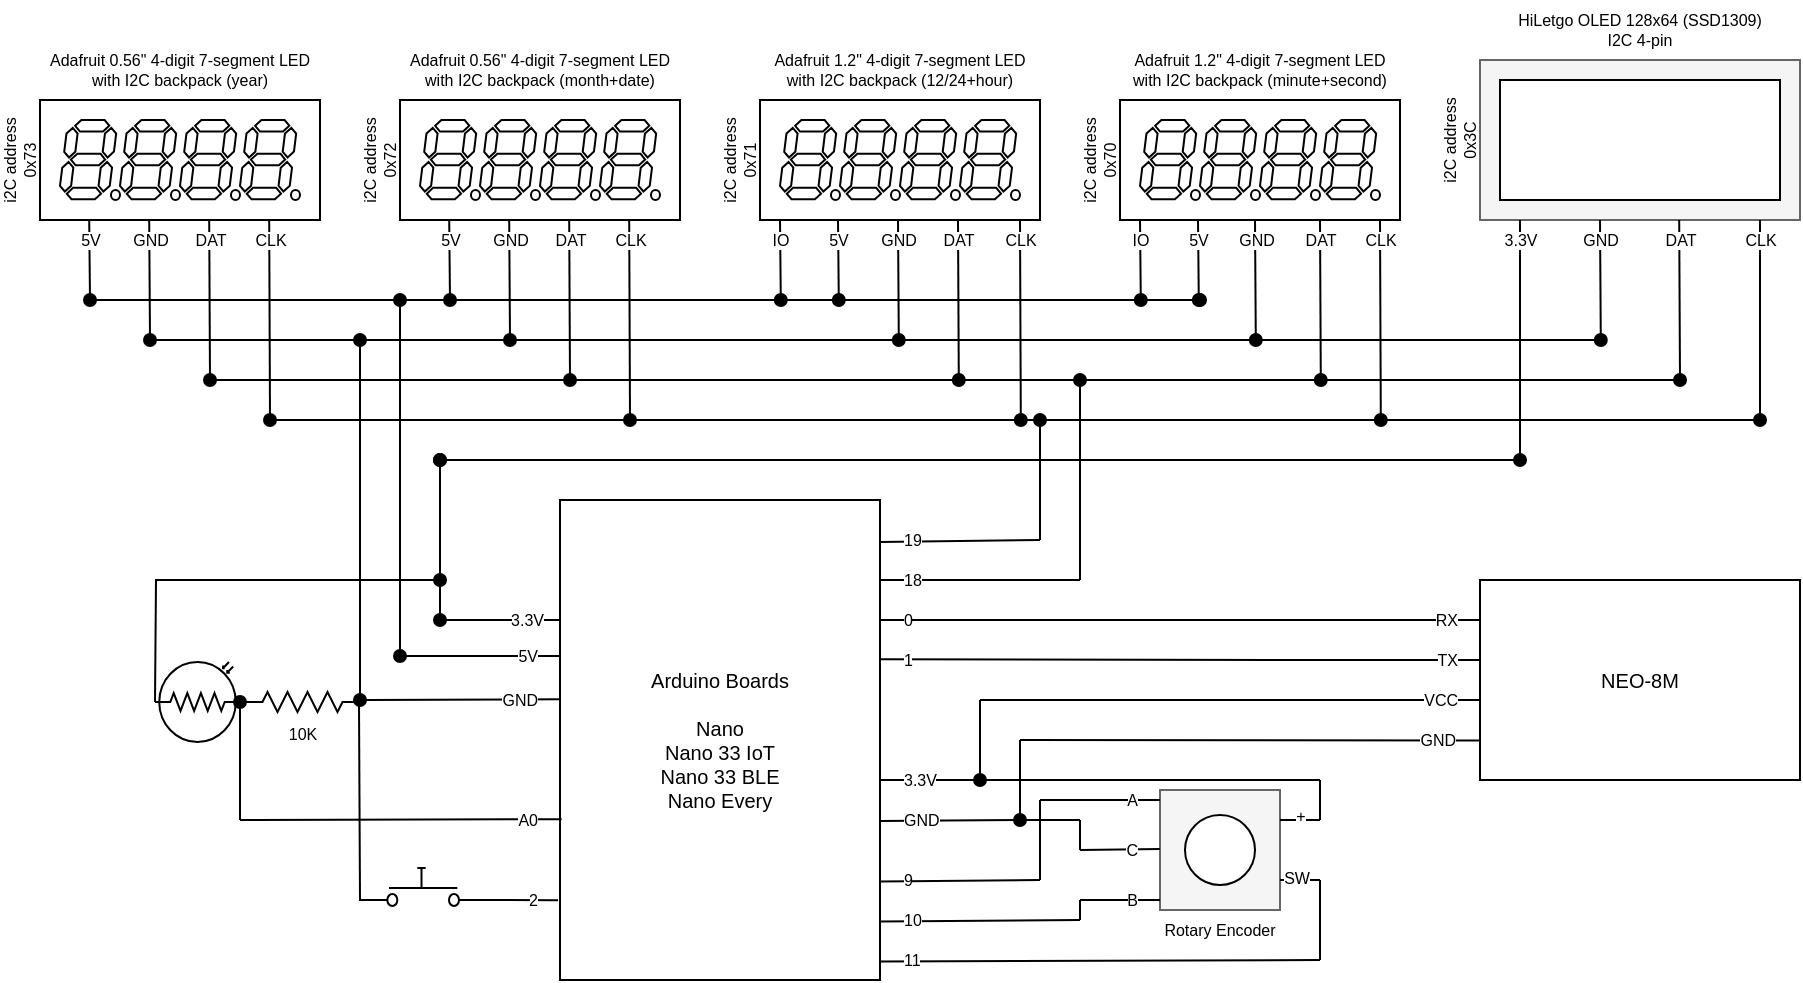 <mxfile version="24.7.8">
  <diagram name="Gen-5" id="-C8f6rBrQyTsazHk0k_m">
    <mxGraphModel dx="743" dy="629" grid="1" gridSize="10" guides="1" tooltips="1" connect="1" arrows="1" fold="1" page="1" pageScale="1" pageWidth="1100" pageHeight="850" math="0" shadow="0">
      <root>
        <mxCell id="bGhXCnM_g4i2KHsWf73a-0" />
        <mxCell id="bGhXCnM_g4i2KHsWf73a-1" parent="bGhXCnM_g4i2KHsWf73a-0" />
        <mxCell id="bGhXCnM_g4i2KHsWf73a-2" value="" style="verticalLabelPosition=bottom;shadow=0;dashed=0;align=center;html=1;verticalAlign=top;shape=mxgraph.electrical.opto_electronics.photo_resistor_3;" parent="bGhXCnM_g4i2KHsWf73a-1" vertex="1">
          <mxGeometry x="157.5" y="361" width="42.5" height="40" as="geometry" />
        </mxCell>
        <mxCell id="bGhXCnM_g4i2KHsWf73a-3" value="Arduino Boards&lt;div&gt;&lt;br&gt;&lt;/div&gt;&lt;div&gt;Nano&lt;br&gt;&lt;div&gt;Nano 33 IoT&lt;/div&gt;&lt;div&gt;Nano 33 BLE&lt;/div&gt;&lt;/div&gt;&lt;div&gt;Nano Every&lt;/div&gt;" style="rounded=0;whiteSpace=wrap;html=1;fontSize=10;" parent="bGhXCnM_g4i2KHsWf73a-1" vertex="1">
          <mxGeometry x="360" y="280" width="160" height="240" as="geometry" />
        </mxCell>
        <mxCell id="bGhXCnM_g4i2KHsWf73a-4" value="" style="rounded=0;whiteSpace=wrap;html=1;" parent="bGhXCnM_g4i2KHsWf73a-1" vertex="1">
          <mxGeometry x="100" y="80" width="140" height="60" as="geometry" />
        </mxCell>
        <mxCell id="bGhXCnM_g4i2KHsWf73a-5" value="" style="verticalLabelPosition=bottom;shadow=0;dashed=0;align=center;html=1;verticalAlign=top;shape=mxgraph.electrical.opto_electronics.7_segment_display_with_dp;pointerEvents=1;" parent="bGhXCnM_g4i2KHsWf73a-1" vertex="1">
          <mxGeometry x="110" y="90" width="30" height="40" as="geometry" />
        </mxCell>
        <mxCell id="bGhXCnM_g4i2KHsWf73a-6" value="" style="verticalLabelPosition=bottom;shadow=0;dashed=0;align=center;html=1;verticalAlign=top;shape=mxgraph.electrical.opto_electronics.7_segment_display_with_dp;pointerEvents=1;" parent="bGhXCnM_g4i2KHsWf73a-1" vertex="1">
          <mxGeometry x="140" y="90" width="30" height="40" as="geometry" />
        </mxCell>
        <mxCell id="bGhXCnM_g4i2KHsWf73a-7" value="" style="verticalLabelPosition=bottom;shadow=0;dashed=0;align=center;html=1;verticalAlign=top;shape=mxgraph.electrical.opto_electronics.7_segment_display_with_dp;pointerEvents=1;" parent="bGhXCnM_g4i2KHsWf73a-1" vertex="1">
          <mxGeometry x="170" y="90" width="30" height="40" as="geometry" />
        </mxCell>
        <mxCell id="bGhXCnM_g4i2KHsWf73a-8" value="" style="verticalLabelPosition=bottom;shadow=0;dashed=0;align=center;html=1;verticalAlign=top;shape=mxgraph.electrical.opto_electronics.7_segment_display_with_dp;pointerEvents=1;" parent="bGhXCnM_g4i2KHsWf73a-1" vertex="1">
          <mxGeometry x="200" y="90" width="30" height="40" as="geometry" />
        </mxCell>
        <mxCell id="bGhXCnM_g4i2KHsWf73a-9" value="GND" style="endArrow=none;html=1;entryX=0.25;entryY=1;entryDx=0;entryDy=0;fontSize=8;startArrow=oval;startFill=1;" parent="bGhXCnM_g4i2KHsWf73a-1" edge="1">
          <mxGeometry x="0.667" width="50" height="50" relative="1" as="geometry">
            <mxPoint x="155" y="200" as="sourcePoint" />
            <mxPoint x="154.6" y="140" as="targetPoint" />
            <mxPoint as="offset" />
          </mxGeometry>
        </mxCell>
        <mxCell id="bGhXCnM_g4i2KHsWf73a-10" value="DAT" style="endArrow=none;html=1;entryX=0.25;entryY=1;entryDx=0;entryDy=0;fontSize=8;startArrow=oval;startFill=1;" parent="bGhXCnM_g4i2KHsWf73a-1" edge="1">
          <mxGeometry x="0.75" width="50" height="50" relative="1" as="geometry">
            <mxPoint x="185" y="220" as="sourcePoint" />
            <mxPoint x="184.6" y="140" as="targetPoint" />
            <mxPoint as="offset" />
          </mxGeometry>
        </mxCell>
        <mxCell id="bGhXCnM_g4i2KHsWf73a-11" value="CLK" style="endArrow=none;html=1;entryX=0.25;entryY=1;entryDx=0;entryDy=0;fontSize=8;startArrow=oval;startFill=1;" parent="bGhXCnM_g4i2KHsWf73a-1" edge="1">
          <mxGeometry x="0.8" width="50" height="50" relative="1" as="geometry">
            <mxPoint x="215" y="240" as="sourcePoint" />
            <mxPoint x="214.6" y="140" as="targetPoint" />
            <mxPoint as="offset" />
          </mxGeometry>
        </mxCell>
        <mxCell id="bGhXCnM_g4i2KHsWf73a-12" value="5V" style="endArrow=none;html=1;entryX=0.25;entryY=1;entryDx=0;entryDy=0;fontSize=8;" parent="bGhXCnM_g4i2KHsWf73a-1" edge="1">
          <mxGeometry x="0.5" width="50" height="50" relative="1" as="geometry">
            <mxPoint x="125" y="180" as="sourcePoint" />
            <mxPoint x="124.6" y="140" as="targetPoint" />
            <mxPoint as="offset" />
          </mxGeometry>
        </mxCell>
        <mxCell id="bGhXCnM_g4i2KHsWf73a-13" value="Adafruit 0.56&quot; 4-digit 7-segment LED with I2C backpack (year)" style="text;html=1;strokeColor=none;fillColor=none;align=center;verticalAlign=middle;whiteSpace=wrap;rounded=0;fontSize=8;" parent="bGhXCnM_g4i2KHsWf73a-1" vertex="1">
          <mxGeometry x="100" y="50" width="140" height="30" as="geometry" />
        </mxCell>
        <mxCell id="bGhXCnM_g4i2KHsWf73a-14" value="i2C address&lt;br&gt;0x73" style="text;html=1;strokeColor=none;fillColor=none;align=center;verticalAlign=middle;whiteSpace=wrap;rounded=0;fontSize=8;rotation=-90;" parent="bGhXCnM_g4i2KHsWf73a-1" vertex="1">
          <mxGeometry x="60" y="100" width="60" height="20" as="geometry" />
        </mxCell>
        <mxCell id="bGhXCnM_g4i2KHsWf73a-15" value="" style="rounded=0;whiteSpace=wrap;html=1;fontSize=8;fillColor=#f5f5f5;strokeColor=#666666;fontColor=#333333;" parent="bGhXCnM_g4i2KHsWf73a-1" vertex="1">
          <mxGeometry x="820" y="60" width="160" height="80" as="geometry" />
        </mxCell>
        <mxCell id="bGhXCnM_g4i2KHsWf73a-16" value="" style="rounded=0;whiteSpace=wrap;html=1;fontSize=8;" parent="bGhXCnM_g4i2KHsWf73a-1" vertex="1">
          <mxGeometry x="830" y="70" width="140" height="60" as="geometry" />
        </mxCell>
        <mxCell id="bGhXCnM_g4i2KHsWf73a-17" value="3.3V" style="endArrow=none;html=1;entryX=0.25;entryY=1;entryDx=0;entryDy=0;fontSize=8;" parent="bGhXCnM_g4i2KHsWf73a-1" edge="1">
          <mxGeometry x="0.833" width="50" height="50" relative="1" as="geometry">
            <mxPoint x="840" y="260" as="sourcePoint" />
            <mxPoint x="840" y="140" as="targetPoint" />
            <mxPoint as="offset" />
          </mxGeometry>
        </mxCell>
        <mxCell id="bGhXCnM_g4i2KHsWf73a-18" value="GND" style="endArrow=none;html=1;entryX=0.25;entryY=1;entryDx=0;entryDy=0;fontSize=8;startArrow=oval;startFill=1;" parent="bGhXCnM_g4i2KHsWf73a-1" edge="1">
          <mxGeometry x="0.667" width="50" height="50" relative="1" as="geometry">
            <mxPoint x="880.4" y="200" as="sourcePoint" />
            <mxPoint x="880" y="140" as="targetPoint" />
            <mxPoint as="offset" />
          </mxGeometry>
        </mxCell>
        <mxCell id="bGhXCnM_g4i2KHsWf73a-19" value="DAT" style="endArrow=none;html=1;entryX=0.25;entryY=1;entryDx=0;entryDy=0;fontSize=8;startArrow=oval;startFill=1;" parent="bGhXCnM_g4i2KHsWf73a-1" edge="1">
          <mxGeometry x="0.75" width="50" height="50" relative="1" as="geometry">
            <mxPoint x="920" y="220" as="sourcePoint" />
            <mxPoint x="919.6" y="140" as="targetPoint" />
            <mxPoint as="offset" />
          </mxGeometry>
        </mxCell>
        <mxCell id="bGhXCnM_g4i2KHsWf73a-20" value="CLK" style="endArrow=none;html=1;entryX=0.25;entryY=1;entryDx=0;entryDy=0;fontSize=8;startArrow=oval;startFill=1;" parent="bGhXCnM_g4i2KHsWf73a-1" edge="1">
          <mxGeometry x="0.8" width="50" height="50" relative="1" as="geometry">
            <mxPoint x="960" y="240" as="sourcePoint" />
            <mxPoint x="960.0" y="140" as="targetPoint" />
            <mxPoint as="offset" />
          </mxGeometry>
        </mxCell>
        <mxCell id="bGhXCnM_g4i2KHsWf73a-21" value="HiLetgo OLED 128x64 (SSD1309)&lt;br&gt;I2C 4-pin" style="text;html=1;strokeColor=none;fillColor=none;align=center;verticalAlign=middle;whiteSpace=wrap;rounded=0;fontSize=8;" parent="bGhXCnM_g4i2KHsWf73a-1" vertex="1">
          <mxGeometry x="820" y="30" width="160" height="30" as="geometry" />
        </mxCell>
        <mxCell id="bGhXCnM_g4i2KHsWf73a-22" value="i2C address&lt;br&gt;0x3C" style="text;html=1;strokeColor=none;fillColor=none;align=center;verticalAlign=middle;whiteSpace=wrap;rounded=0;fontSize=8;rotation=-90;" parent="bGhXCnM_g4i2KHsWf73a-1" vertex="1">
          <mxGeometry x="770" y="90" width="80" height="20" as="geometry" />
        </mxCell>
        <mxCell id="bGhXCnM_g4i2KHsWf73a-23" value="" style="whiteSpace=wrap;html=1;aspect=fixed;fontSize=8;fillColor=#f5f5f5;strokeColor=#666666;fontColor=#333333;" parent="bGhXCnM_g4i2KHsWf73a-1" vertex="1">
          <mxGeometry x="660" y="425" width="60" height="60" as="geometry" />
        </mxCell>
        <mxCell id="bGhXCnM_g4i2KHsWf73a-24" value="" style="ellipse;whiteSpace=wrap;html=1;aspect=fixed;gradientColor=none;fontSize=8;" parent="bGhXCnM_g4i2KHsWf73a-1" vertex="1">
          <mxGeometry x="672.5" y="437.5" width="35" height="35" as="geometry" />
        </mxCell>
        <mxCell id="bGhXCnM_g4i2KHsWf73a-25" value="C" style="endArrow=none;html=1;fontSize=8;align=right;" parent="bGhXCnM_g4i2KHsWf73a-1" edge="1">
          <mxGeometry x="0.5" width="50" height="50" relative="1" as="geometry">
            <mxPoint x="620" y="455" as="sourcePoint" />
            <mxPoint x="660" y="454.5" as="targetPoint" />
            <mxPoint as="offset" />
          </mxGeometry>
        </mxCell>
        <mxCell id="bGhXCnM_g4i2KHsWf73a-26" value="" style="rounded=0;whiteSpace=wrap;html=1;" parent="bGhXCnM_g4i2KHsWf73a-1" vertex="1">
          <mxGeometry x="280" y="80" width="140" height="60" as="geometry" />
        </mxCell>
        <mxCell id="bGhXCnM_g4i2KHsWf73a-27" value="" style="verticalLabelPosition=bottom;shadow=0;dashed=0;align=center;html=1;verticalAlign=top;shape=mxgraph.electrical.opto_electronics.7_segment_display_with_dp;pointerEvents=1;" parent="bGhXCnM_g4i2KHsWf73a-1" vertex="1">
          <mxGeometry x="290" y="90" width="30" height="40" as="geometry" />
        </mxCell>
        <mxCell id="bGhXCnM_g4i2KHsWf73a-28" value="" style="verticalLabelPosition=bottom;shadow=0;dashed=0;align=center;html=1;verticalAlign=top;shape=mxgraph.electrical.opto_electronics.7_segment_display_with_dp;pointerEvents=1;" parent="bGhXCnM_g4i2KHsWf73a-1" vertex="1">
          <mxGeometry x="320" y="90" width="30" height="40" as="geometry" />
        </mxCell>
        <mxCell id="bGhXCnM_g4i2KHsWf73a-29" value="" style="verticalLabelPosition=bottom;shadow=0;dashed=0;align=center;html=1;verticalAlign=top;shape=mxgraph.electrical.opto_electronics.7_segment_display_with_dp;pointerEvents=1;" parent="bGhXCnM_g4i2KHsWf73a-1" vertex="1">
          <mxGeometry x="350" y="90" width="30" height="40" as="geometry" />
        </mxCell>
        <mxCell id="bGhXCnM_g4i2KHsWf73a-30" value="" style="verticalLabelPosition=bottom;shadow=0;dashed=0;align=center;html=1;verticalAlign=top;shape=mxgraph.electrical.opto_electronics.7_segment_display_with_dp;pointerEvents=1;" parent="bGhXCnM_g4i2KHsWf73a-1" vertex="1">
          <mxGeometry x="380" y="90" width="30" height="40" as="geometry" />
        </mxCell>
        <mxCell id="bGhXCnM_g4i2KHsWf73a-31" value="GND" style="endArrow=none;html=1;entryX=0.25;entryY=1;entryDx=0;entryDy=0;fontSize=8;startArrow=oval;startFill=1;" parent="bGhXCnM_g4i2KHsWf73a-1" edge="1">
          <mxGeometry x="0.667" width="50" height="50" relative="1" as="geometry">
            <mxPoint x="335" y="200" as="sourcePoint" />
            <mxPoint x="334.6" y="140" as="targetPoint" />
            <mxPoint as="offset" />
          </mxGeometry>
        </mxCell>
        <mxCell id="bGhXCnM_g4i2KHsWf73a-32" value="DAT" style="endArrow=none;html=1;entryX=0.25;entryY=1;entryDx=0;entryDy=0;fontSize=8;startArrow=oval;startFill=1;" parent="bGhXCnM_g4i2KHsWf73a-1" edge="1">
          <mxGeometry x="0.75" width="50" height="50" relative="1" as="geometry">
            <mxPoint x="365" y="220" as="sourcePoint" />
            <mxPoint x="364.6" y="140" as="targetPoint" />
            <mxPoint as="offset" />
          </mxGeometry>
        </mxCell>
        <mxCell id="bGhXCnM_g4i2KHsWf73a-33" value="CLK" style="endArrow=none;html=1;entryX=0.25;entryY=1;entryDx=0;entryDy=0;fontSize=8;startArrow=oval;startFill=1;" parent="bGhXCnM_g4i2KHsWf73a-1" edge="1">
          <mxGeometry x="0.8" width="50" height="50" relative="1" as="geometry">
            <mxPoint x="395" y="240" as="sourcePoint" />
            <mxPoint x="394.6" y="140" as="targetPoint" />
            <mxPoint as="offset" />
          </mxGeometry>
        </mxCell>
        <mxCell id="bGhXCnM_g4i2KHsWf73a-34" value="5V" style="endArrow=none;html=1;entryX=0.25;entryY=1;entryDx=0;entryDy=0;fontSize=8;startArrow=oval;startFill=1;" parent="bGhXCnM_g4i2KHsWf73a-1" edge="1">
          <mxGeometry x="0.5" width="50" height="50" relative="1" as="geometry">
            <mxPoint x="305" y="180" as="sourcePoint" />
            <mxPoint x="304.6" y="140" as="targetPoint" />
            <mxPoint as="offset" />
          </mxGeometry>
        </mxCell>
        <mxCell id="bGhXCnM_g4i2KHsWf73a-35" value="Adafruit 0.56&quot; 4-digit 7-segment LED with I2C backpack (month+date)" style="text;html=1;strokeColor=none;fillColor=none;align=center;verticalAlign=middle;whiteSpace=wrap;rounded=0;fontSize=8;" parent="bGhXCnM_g4i2KHsWf73a-1" vertex="1">
          <mxGeometry x="280" y="50" width="140" height="30" as="geometry" />
        </mxCell>
        <mxCell id="bGhXCnM_g4i2KHsWf73a-36" value="i2C address&lt;br&gt;0x72" style="text;html=1;strokeColor=none;fillColor=none;align=center;verticalAlign=middle;whiteSpace=wrap;rounded=0;fontSize=8;rotation=-90;" parent="bGhXCnM_g4i2KHsWf73a-1" vertex="1">
          <mxGeometry x="240" y="100" width="60" height="20" as="geometry" />
        </mxCell>
        <mxCell id="bGhXCnM_g4i2KHsWf73a-37" value="" style="rounded=0;whiteSpace=wrap;html=1;" parent="bGhXCnM_g4i2KHsWf73a-1" vertex="1">
          <mxGeometry x="460" y="80" width="140" height="60" as="geometry" />
        </mxCell>
        <mxCell id="bGhXCnM_g4i2KHsWf73a-38" value="" style="verticalLabelPosition=bottom;shadow=0;dashed=0;align=center;html=1;verticalAlign=top;shape=mxgraph.electrical.opto_electronics.7_segment_display_with_dp;pointerEvents=1;" parent="bGhXCnM_g4i2KHsWf73a-1" vertex="1">
          <mxGeometry x="470" y="90" width="30" height="40" as="geometry" />
        </mxCell>
        <mxCell id="bGhXCnM_g4i2KHsWf73a-39" value="" style="verticalLabelPosition=bottom;shadow=0;dashed=0;align=center;html=1;verticalAlign=top;shape=mxgraph.electrical.opto_electronics.7_segment_display_with_dp;pointerEvents=1;" parent="bGhXCnM_g4i2KHsWf73a-1" vertex="1">
          <mxGeometry x="500" y="90" width="30" height="40" as="geometry" />
        </mxCell>
        <mxCell id="bGhXCnM_g4i2KHsWf73a-40" value="" style="verticalLabelPosition=bottom;shadow=0;dashed=0;align=center;html=1;verticalAlign=top;shape=mxgraph.electrical.opto_electronics.7_segment_display_with_dp;pointerEvents=1;" parent="bGhXCnM_g4i2KHsWf73a-1" vertex="1">
          <mxGeometry x="530" y="90" width="30" height="40" as="geometry" />
        </mxCell>
        <mxCell id="bGhXCnM_g4i2KHsWf73a-41" value="" style="verticalLabelPosition=bottom;shadow=0;dashed=0;align=center;html=1;verticalAlign=top;shape=mxgraph.electrical.opto_electronics.7_segment_display_with_dp;pointerEvents=1;" parent="bGhXCnM_g4i2KHsWf73a-1" vertex="1">
          <mxGeometry x="560" y="90" width="30" height="40" as="geometry" />
        </mxCell>
        <mxCell id="bGhXCnM_g4i2KHsWf73a-42" value="GND" style="endArrow=none;html=1;entryX=0.25;entryY=1;entryDx=0;entryDy=0;fontSize=8;startArrow=oval;startFill=1;" parent="bGhXCnM_g4i2KHsWf73a-1" edge="1">
          <mxGeometry x="0.667" width="50" height="50" relative="1" as="geometry">
            <mxPoint x="529.4" y="200" as="sourcePoint" />
            <mxPoint x="529.0" y="140" as="targetPoint" />
            <mxPoint as="offset" />
          </mxGeometry>
        </mxCell>
        <mxCell id="bGhXCnM_g4i2KHsWf73a-43" value="DAT" style="endArrow=none;html=1;entryX=0.25;entryY=1;entryDx=0;entryDy=0;fontSize=8;startArrow=oval;startFill=1;" parent="bGhXCnM_g4i2KHsWf73a-1" edge="1">
          <mxGeometry x="0.75" width="50" height="50" relative="1" as="geometry">
            <mxPoint x="559.4" y="220" as="sourcePoint" />
            <mxPoint x="559.0" y="140" as="targetPoint" />
            <mxPoint as="offset" />
          </mxGeometry>
        </mxCell>
        <mxCell id="bGhXCnM_g4i2KHsWf73a-44" value="CLK" style="endArrow=none;html=1;entryX=0.25;entryY=1;entryDx=0;entryDy=0;fontSize=8;startArrow=oval;startFill=1;" parent="bGhXCnM_g4i2KHsWf73a-1" edge="1">
          <mxGeometry x="0.8" width="50" height="50" relative="1" as="geometry">
            <mxPoint x="590.4" y="240" as="sourcePoint" />
            <mxPoint x="590.0" y="140" as="targetPoint" />
            <mxPoint as="offset" />
          </mxGeometry>
        </mxCell>
        <mxCell id="bGhXCnM_g4i2KHsWf73a-45" value="5V" style="endArrow=none;html=1;entryX=0.25;entryY=1;entryDx=0;entryDy=0;fontSize=8;startArrow=oval;startFill=1;" parent="bGhXCnM_g4i2KHsWf73a-1" edge="1">
          <mxGeometry x="0.5" width="50" height="50" relative="1" as="geometry">
            <mxPoint x="499.4" y="180" as="sourcePoint" />
            <mxPoint x="499.0" y="140" as="targetPoint" />
            <mxPoint as="offset" />
          </mxGeometry>
        </mxCell>
        <mxCell id="bGhXCnM_g4i2KHsWf73a-46" value="Adafruit 1.2&quot; 4-digit 7-segment LED with I2C backpack (12/24+hour)" style="text;html=1;strokeColor=none;fillColor=none;align=center;verticalAlign=middle;whiteSpace=wrap;rounded=0;fontSize=8;" parent="bGhXCnM_g4i2KHsWf73a-1" vertex="1">
          <mxGeometry x="460" y="50" width="140" height="30" as="geometry" />
        </mxCell>
        <mxCell id="bGhXCnM_g4i2KHsWf73a-47" value="i2C address&lt;br&gt;0x71" style="text;html=1;strokeColor=none;fillColor=none;align=center;verticalAlign=middle;whiteSpace=wrap;rounded=0;fontSize=8;rotation=-90;" parent="bGhXCnM_g4i2KHsWf73a-1" vertex="1">
          <mxGeometry x="420" y="100" width="60" height="20" as="geometry" />
        </mxCell>
        <mxCell id="bGhXCnM_g4i2KHsWf73a-48" value="" style="endArrow=oval;html=1;startArrow=oval;startFill=1;endFill=1;" parent="bGhXCnM_g4i2KHsWf73a-1" edge="1">
          <mxGeometry width="50" height="50" relative="1" as="geometry">
            <mxPoint x="125" y="180" as="sourcePoint" />
            <mxPoint x="680" y="180" as="targetPoint" />
          </mxGeometry>
        </mxCell>
        <mxCell id="bGhXCnM_g4i2KHsWf73a-49" value="" style="endArrow=none;html=1;" parent="bGhXCnM_g4i2KHsWf73a-1" edge="1">
          <mxGeometry width="50" height="50" relative="1" as="geometry">
            <mxPoint x="155" y="200" as="sourcePoint" />
            <mxPoint x="880" y="200" as="targetPoint" />
          </mxGeometry>
        </mxCell>
        <mxCell id="bGhXCnM_g4i2KHsWf73a-50" value="" style="endArrow=none;html=1;" parent="bGhXCnM_g4i2KHsWf73a-1" edge="1">
          <mxGeometry width="50" height="50" relative="1" as="geometry">
            <mxPoint x="185" y="220" as="sourcePoint" />
            <mxPoint x="920" y="220" as="targetPoint" />
          </mxGeometry>
        </mxCell>
        <mxCell id="bGhXCnM_g4i2KHsWf73a-51" value="" style="endArrow=none;html=1;" parent="bGhXCnM_g4i2KHsWf73a-1" edge="1">
          <mxGeometry width="50" height="50" relative="1" as="geometry">
            <mxPoint x="215" y="240" as="sourcePoint" />
            <mxPoint x="960" y="240" as="targetPoint" />
          </mxGeometry>
        </mxCell>
        <mxCell id="bGhXCnM_g4i2KHsWf73a-52" value="" style="pointerEvents=1;verticalLabelPosition=bottom;shadow=0;dashed=0;align=center;html=1;verticalAlign=top;shape=mxgraph.electrical.electro-mechanical.push_switch_no;" parent="bGhXCnM_g4i2KHsWf73a-1" vertex="1">
          <mxGeometry x="259.5" y="464" width="62.5" height="19" as="geometry" />
        </mxCell>
        <mxCell id="bGhXCnM_g4i2KHsWf73a-53" value="5V" style="endArrow=none;html=1;entryX=0;entryY=0.325;entryDx=0;entryDy=0;entryPerimeter=0;fontSize=8;endFill=0;startArrow=oval;startFill=1;align=right;" parent="bGhXCnM_g4i2KHsWf73a-1" target="bGhXCnM_g4i2KHsWf73a-3" edge="1">
          <mxGeometry x="0.75" width="50" height="50" relative="1" as="geometry">
            <mxPoint x="280" y="358" as="sourcePoint" />
            <mxPoint x="210" y="290" as="targetPoint" />
            <mxPoint as="offset" />
          </mxGeometry>
        </mxCell>
        <mxCell id="bGhXCnM_g4i2KHsWf73a-54" value="GND" style="endArrow=none;html=1;entryX=0;entryY=0.415;entryDx=0;entryDy=0;fontSize=8;entryPerimeter=0;startArrow=oval;startFill=1;align=right;" parent="bGhXCnM_g4i2KHsWf73a-1" target="bGhXCnM_g4i2KHsWf73a-3" edge="1">
          <mxGeometry x="0.8" width="50" height="50" relative="1" as="geometry">
            <mxPoint x="260" y="380" as="sourcePoint" />
            <mxPoint x="230" y="220" as="targetPoint" />
            <mxPoint as="offset" />
          </mxGeometry>
        </mxCell>
        <mxCell id="bGhXCnM_g4i2KHsWf73a-55" value="" style="endArrow=oval;html=1;fontSize=8;startArrow=none;startFill=0;endFill=1;" parent="bGhXCnM_g4i2KHsWf73a-1" edge="1">
          <mxGeometry width="50" height="50" relative="1" as="geometry">
            <mxPoint x="280" y="360" as="sourcePoint" />
            <mxPoint x="280" y="180" as="targetPoint" />
          </mxGeometry>
        </mxCell>
        <mxCell id="bGhXCnM_g4i2KHsWf73a-56" value="" style="endArrow=oval;html=1;fontSize=8;startArrow=none;startFill=0;endFill=1;" parent="bGhXCnM_g4i2KHsWf73a-1" edge="1">
          <mxGeometry width="50" height="50" relative="1" as="geometry">
            <mxPoint x="260" y="380" as="sourcePoint" />
            <mxPoint x="260" y="200" as="targetPoint" />
          </mxGeometry>
        </mxCell>
        <mxCell id="bGhXCnM_g4i2KHsWf73a-57" value="10K" style="pointerEvents=1;verticalLabelPosition=bottom;shadow=0;dashed=0;align=center;html=1;verticalAlign=top;shape=mxgraph.electrical.resistors.resistor_2;fontSize=8;" parent="bGhXCnM_g4i2KHsWf73a-1" vertex="1">
          <mxGeometry x="200" y="376" width="62.5" height="10" as="geometry" />
        </mxCell>
        <mxCell id="bGhXCnM_g4i2KHsWf73a-58" value="" style="endArrow=none;html=1;fontSize=8;entryX=0;entryY=0.5;entryDx=0;entryDy=0;entryPerimeter=0;" parent="bGhXCnM_g4i2KHsWf73a-1" target="bGhXCnM_g4i2KHsWf73a-2" edge="1">
          <mxGeometry width="50" height="50" relative="1" as="geometry">
            <mxPoint x="158" y="320" as="sourcePoint" />
            <mxPoint x="130" y="420" as="targetPoint" />
          </mxGeometry>
        </mxCell>
        <mxCell id="bGhXCnM_g4i2KHsWf73a-59" value="" style="endArrow=oval;html=1;fontSize=8;endFill=1;" parent="bGhXCnM_g4i2KHsWf73a-1" edge="1">
          <mxGeometry width="50" height="50" relative="1" as="geometry">
            <mxPoint x="157.5" y="320" as="sourcePoint" />
            <mxPoint x="300" y="320" as="targetPoint" />
          </mxGeometry>
        </mxCell>
        <mxCell id="bGhXCnM_g4i2KHsWf73a-60" value="" style="endArrow=none;html=1;fontSize=8;exitX=0;exitY=0.5;exitDx=0;exitDy=0;exitPerimeter=0;startArrow=oval;startFill=1;" parent="bGhXCnM_g4i2KHsWf73a-1" source="bGhXCnM_g4i2KHsWf73a-57" edge="1">
          <mxGeometry width="50" height="50" relative="1" as="geometry">
            <mxPoint x="420" y="450" as="sourcePoint" />
            <mxPoint x="200" y="440" as="targetPoint" />
          </mxGeometry>
        </mxCell>
        <mxCell id="bGhXCnM_g4i2KHsWf73a-61" value="Rotary Encoder" style="text;html=1;strokeColor=none;fillColor=none;align=center;verticalAlign=middle;whiteSpace=wrap;rounded=0;fontSize=8;" parent="bGhXCnM_g4i2KHsWf73a-1" vertex="1">
          <mxGeometry x="660" y="485" width="60" height="20" as="geometry" />
        </mxCell>
        <mxCell id="bGhXCnM_g4i2KHsWf73a-62" value="GND" style="endArrow=none;html=1;fontSize=8;exitX=1;exitY=0.419;exitDx=0;exitDy=0;exitPerimeter=0;align=left;" parent="bGhXCnM_g4i2KHsWf73a-1" edge="1">
          <mxGeometry x="-0.8" width="50" height="50" relative="1" as="geometry">
            <mxPoint x="520" y="440.56" as="sourcePoint" />
            <mxPoint x="620" y="440" as="targetPoint" />
            <Array as="points">
              <mxPoint x="580" y="440" />
            </Array>
            <mxPoint as="offset" />
          </mxGeometry>
        </mxCell>
        <mxCell id="bGhXCnM_g4i2KHsWf73a-63" value="" style="endArrow=none;html=1;fontSize=8;" parent="bGhXCnM_g4i2KHsWf73a-1" edge="1">
          <mxGeometry width="50" height="50" relative="1" as="geometry">
            <mxPoint x="720" y="440" as="sourcePoint" />
            <mxPoint x="740" y="440" as="targetPoint" />
          </mxGeometry>
        </mxCell>
        <mxCell id="bGhXCnM_g4i2KHsWf73a-64" value="+" style="edgeLabel;html=1;align=center;verticalAlign=middle;resizable=0;points=[];fontSize=8;" parent="bGhXCnM_g4i2KHsWf73a-63" vertex="1" connectable="0">
          <mxGeometry relative="1" as="geometry">
            <mxPoint y="-2" as="offset" />
          </mxGeometry>
        </mxCell>
        <mxCell id="bGhXCnM_g4i2KHsWf73a-65" value="" style="endArrow=none;html=1;fontSize=8;" parent="bGhXCnM_g4i2KHsWf73a-1" edge="1">
          <mxGeometry width="50" height="50" relative="1" as="geometry">
            <mxPoint x="740" y="440" as="sourcePoint" />
            <mxPoint x="740" y="420" as="targetPoint" />
          </mxGeometry>
        </mxCell>
        <mxCell id="bGhXCnM_g4i2KHsWf73a-66" value="3.3V" style="endArrow=none;html=1;fontSize=8;align=left;" parent="bGhXCnM_g4i2KHsWf73a-1" edge="1">
          <mxGeometry x="-0.909" width="50" height="50" relative="1" as="geometry">
            <mxPoint x="520" y="420" as="sourcePoint" />
            <mxPoint x="740" y="420" as="targetPoint" />
            <mxPoint as="offset" />
          </mxGeometry>
        </mxCell>
        <mxCell id="bGhXCnM_g4i2KHsWf73a-67" value="" style="endArrow=none;html=1;fontSize=8;" parent="bGhXCnM_g4i2KHsWf73a-1" edge="1">
          <mxGeometry width="50" height="50" relative="1" as="geometry">
            <mxPoint x="720" y="470.0" as="sourcePoint" />
            <mxPoint x="740" y="470.0" as="targetPoint" />
          </mxGeometry>
        </mxCell>
        <mxCell id="bGhXCnM_g4i2KHsWf73a-68" value="SW" style="edgeLabel;html=1;align=center;verticalAlign=middle;resizable=0;points=[];fontSize=8;" parent="bGhXCnM_g4i2KHsWf73a-67" vertex="1" connectable="0">
          <mxGeometry x="-0.2" y="1" relative="1" as="geometry">
            <mxPoint as="offset" />
          </mxGeometry>
        </mxCell>
        <mxCell id="bGhXCnM_g4i2KHsWf73a-69" value="9" style="endArrow=none;html=1;fontSize=8;exitX=1.001;exitY=0.67;exitDx=0;exitDy=0;exitPerimeter=0;align=left;" parent="bGhXCnM_g4i2KHsWf73a-1" edge="1">
          <mxGeometry x="-0.753" y="1" width="50" height="50" relative="1" as="geometry">
            <mxPoint x="520.16" y="470.8" as="sourcePoint" />
            <mxPoint x="600" y="470" as="targetPoint" />
            <mxPoint as="offset" />
          </mxGeometry>
        </mxCell>
        <mxCell id="bGhXCnM_g4i2KHsWf73a-70" value="10" style="endArrow=none;html=1;fontSize=8;exitX=1.001;exitY=0.67;exitDx=0;exitDy=0;exitPerimeter=0;align=left;" parent="bGhXCnM_g4i2KHsWf73a-1" edge="1">
          <mxGeometry x="-0.8" y="1" width="50" height="50" relative="1" as="geometry">
            <mxPoint x="520.0" y="490.8" as="sourcePoint" />
            <mxPoint x="620" y="490" as="targetPoint" />
            <mxPoint as="offset" />
          </mxGeometry>
        </mxCell>
        <mxCell id="bGhXCnM_g4i2KHsWf73a-71" value="11" style="endArrow=none;html=1;fontSize=8;exitX=1.001;exitY=0.67;exitDx=0;exitDy=0;exitPerimeter=0;align=left;" parent="bGhXCnM_g4i2KHsWf73a-1" edge="1">
          <mxGeometry x="-0.909" y="1" width="50" height="50" relative="1" as="geometry">
            <mxPoint x="520.0" y="510.8" as="sourcePoint" />
            <mxPoint x="740" y="510" as="targetPoint" />
            <mxPoint as="offset" />
          </mxGeometry>
        </mxCell>
        <mxCell id="bGhXCnM_g4i2KHsWf73a-72" value="" style="endArrow=none;html=1;fontSize=8;" parent="bGhXCnM_g4i2KHsWf73a-1" edge="1">
          <mxGeometry width="50" height="50" relative="1" as="geometry">
            <mxPoint x="740" y="510" as="sourcePoint" />
            <mxPoint x="740" y="470" as="targetPoint" />
          </mxGeometry>
        </mxCell>
        <mxCell id="bGhXCnM_g4i2KHsWf73a-73" value="" style="endArrow=none;html=1;fontSize=8;" parent="bGhXCnM_g4i2KHsWf73a-1" edge="1">
          <mxGeometry width="50" height="50" relative="1" as="geometry">
            <mxPoint x="600" y="470" as="sourcePoint" />
            <mxPoint x="600" y="430" as="targetPoint" />
          </mxGeometry>
        </mxCell>
        <mxCell id="bGhXCnM_g4i2KHsWf73a-74" value="B" style="endArrow=none;html=1;fontSize=8;align=right;" parent="bGhXCnM_g4i2KHsWf73a-1" edge="1">
          <mxGeometry x="0.5" width="50" height="50" relative="1" as="geometry">
            <mxPoint x="620" y="480" as="sourcePoint" />
            <mxPoint x="660" y="480" as="targetPoint" />
            <mxPoint as="offset" />
          </mxGeometry>
        </mxCell>
        <mxCell id="bGhXCnM_g4i2KHsWf73a-75" value="" style="endArrow=none;html=1;fontSize=8;" parent="bGhXCnM_g4i2KHsWf73a-1" edge="1">
          <mxGeometry width="50" height="50" relative="1" as="geometry">
            <mxPoint x="620" y="490" as="sourcePoint" />
            <mxPoint x="620" y="480" as="targetPoint" />
          </mxGeometry>
        </mxCell>
        <mxCell id="bGhXCnM_g4i2KHsWf73a-76" value="A0" style="endArrow=none;html=1;fontSize=8;entryX=0.005;entryY=0.665;entryDx=0;entryDy=0;entryPerimeter=0;align=right;" parent="bGhXCnM_g4i2KHsWf73a-1" target="bGhXCnM_g4i2KHsWf73a-3" edge="1">
          <mxGeometry x="0.866" width="50" height="50" relative="1" as="geometry">
            <mxPoint x="200" y="440" as="sourcePoint" />
            <mxPoint x="460" y="360" as="targetPoint" />
            <mxPoint as="offset" />
          </mxGeometry>
        </mxCell>
        <mxCell id="bGhXCnM_g4i2KHsWf73a-77" value="2" style="endArrow=none;html=1;fontSize=8;entryX=-0.006;entryY=0.834;entryDx=0;entryDy=0;entryPerimeter=0;exitX=1;exitY=0.84;exitDx=0;exitDy=0;exitPerimeter=0;align=right;" parent="bGhXCnM_g4i2KHsWf73a-1" source="bGhXCnM_g4i2KHsWf73a-52" target="bGhXCnM_g4i2KHsWf73a-3" edge="1">
          <mxGeometry x="0.512" width="50" height="50" relative="1" as="geometry">
            <mxPoint x="340" y="480" as="sourcePoint" />
            <mxPoint x="357" y="480" as="targetPoint" />
            <mxPoint as="offset" />
          </mxGeometry>
        </mxCell>
        <mxCell id="bGhXCnM_g4i2KHsWf73a-78" value="" style="endArrow=none;html=1;fontSize=8;entryX=0.952;entryY=0.605;entryDx=0;entryDy=0;entryPerimeter=0;" parent="bGhXCnM_g4i2KHsWf73a-1" target="bGhXCnM_g4i2KHsWf73a-57" edge="1">
          <mxGeometry width="50" height="50" relative="1" as="geometry">
            <mxPoint x="260" y="480" as="sourcePoint" />
            <mxPoint x="410" y="410" as="targetPoint" />
          </mxGeometry>
        </mxCell>
        <mxCell id="bGhXCnM_g4i2KHsWf73a-79" value="18" style="endArrow=none;html=1;fontSize=8;align=left;" parent="bGhXCnM_g4i2KHsWf73a-1" edge="1">
          <mxGeometry x="-0.8" width="50" height="50" relative="1" as="geometry">
            <mxPoint x="520" y="320" as="sourcePoint" />
            <mxPoint x="620" y="320" as="targetPoint" />
            <mxPoint as="offset" />
          </mxGeometry>
        </mxCell>
        <mxCell id="bGhXCnM_g4i2KHsWf73a-80" value="19" style="endArrow=none;html=1;fontSize=8;align=left;" parent="bGhXCnM_g4i2KHsWf73a-1" edge="1">
          <mxGeometry x="-0.75" y="1" width="50" height="50" relative="1" as="geometry">
            <mxPoint x="520" y="301" as="sourcePoint" />
            <mxPoint x="600" y="300" as="targetPoint" />
            <mxPoint as="offset" />
          </mxGeometry>
        </mxCell>
        <mxCell id="bGhXCnM_g4i2KHsWf73a-81" value="" style="endArrow=oval;html=1;fontSize=8;endFill=1;" parent="bGhXCnM_g4i2KHsWf73a-1" edge="1">
          <mxGeometry width="50" height="50" relative="1" as="geometry">
            <mxPoint x="600" y="300" as="sourcePoint" />
            <mxPoint x="600" y="240" as="targetPoint" />
          </mxGeometry>
        </mxCell>
        <mxCell id="bGhXCnM_g4i2KHsWf73a-82" value="" style="endArrow=oval;html=1;fontSize=8;startArrow=none;startFill=0;endFill=1;" parent="bGhXCnM_g4i2KHsWf73a-1" edge="1">
          <mxGeometry width="50" height="50" relative="1" as="geometry">
            <mxPoint x="620" y="320" as="sourcePoint" />
            <mxPoint x="620" y="220.0" as="targetPoint" />
          </mxGeometry>
        </mxCell>
        <mxCell id="bGhXCnM_g4i2KHsWf73a-83" value="" style="rounded=0;whiteSpace=wrap;html=1;" parent="bGhXCnM_g4i2KHsWf73a-1" vertex="1">
          <mxGeometry x="640" y="80" width="140" height="60" as="geometry" />
        </mxCell>
        <mxCell id="bGhXCnM_g4i2KHsWf73a-84" value="" style="verticalLabelPosition=bottom;shadow=0;dashed=0;align=center;html=1;verticalAlign=top;shape=mxgraph.electrical.opto_electronics.7_segment_display_with_dp;pointerEvents=1;" parent="bGhXCnM_g4i2KHsWf73a-1" vertex="1">
          <mxGeometry x="650" y="90" width="30" height="40" as="geometry" />
        </mxCell>
        <mxCell id="bGhXCnM_g4i2KHsWf73a-85" value="" style="verticalLabelPosition=bottom;shadow=0;dashed=0;align=center;html=1;verticalAlign=top;shape=mxgraph.electrical.opto_electronics.7_segment_display_with_dp;pointerEvents=1;" parent="bGhXCnM_g4i2KHsWf73a-1" vertex="1">
          <mxGeometry x="680" y="90" width="30" height="40" as="geometry" />
        </mxCell>
        <mxCell id="bGhXCnM_g4i2KHsWf73a-86" value="" style="verticalLabelPosition=bottom;shadow=0;dashed=0;align=center;html=1;verticalAlign=top;shape=mxgraph.electrical.opto_electronics.7_segment_display_with_dp;pointerEvents=1;" parent="bGhXCnM_g4i2KHsWf73a-1" vertex="1">
          <mxGeometry x="710" y="90" width="30" height="40" as="geometry" />
        </mxCell>
        <mxCell id="bGhXCnM_g4i2KHsWf73a-87" value="" style="verticalLabelPosition=bottom;shadow=0;dashed=0;align=center;html=1;verticalAlign=top;shape=mxgraph.electrical.opto_electronics.7_segment_display_with_dp;pointerEvents=1;" parent="bGhXCnM_g4i2KHsWf73a-1" vertex="1">
          <mxGeometry x="740" y="90" width="30" height="40" as="geometry" />
        </mxCell>
        <mxCell id="bGhXCnM_g4i2KHsWf73a-88" value="GND" style="endArrow=none;html=1;entryX=0.25;entryY=1;entryDx=0;entryDy=0;fontSize=8;startArrow=oval;startFill=1;" parent="bGhXCnM_g4i2KHsWf73a-1" edge="1">
          <mxGeometry x="0.667" width="50" height="50" relative="1" as="geometry">
            <mxPoint x="707.9" y="200" as="sourcePoint" />
            <mxPoint x="707.5" y="140" as="targetPoint" />
            <mxPoint as="offset" />
          </mxGeometry>
        </mxCell>
        <mxCell id="bGhXCnM_g4i2KHsWf73a-89" value="DAT" style="endArrow=none;html=1;entryX=0.25;entryY=1;entryDx=0;entryDy=0;fontSize=8;startArrow=oval;startFill=1;" parent="bGhXCnM_g4i2KHsWf73a-1" edge="1">
          <mxGeometry x="0.75" width="50" height="50" relative="1" as="geometry">
            <mxPoint x="740.4" y="220" as="sourcePoint" />
            <mxPoint x="740.0" y="140" as="targetPoint" />
            <mxPoint as="offset" />
          </mxGeometry>
        </mxCell>
        <mxCell id="bGhXCnM_g4i2KHsWf73a-90" value="CLK" style="endArrow=none;html=1;entryX=0.25;entryY=1;entryDx=0;entryDy=0;fontSize=8;startArrow=oval;startFill=1;" parent="bGhXCnM_g4i2KHsWf73a-1" edge="1">
          <mxGeometry x="0.8" width="50" height="50" relative="1" as="geometry">
            <mxPoint x="770.4" y="240" as="sourcePoint" />
            <mxPoint x="770.0" y="140" as="targetPoint" />
            <mxPoint as="offset" />
          </mxGeometry>
        </mxCell>
        <mxCell id="bGhXCnM_g4i2KHsWf73a-91" value="5V" style="endArrow=none;html=1;entryX=0.25;entryY=1;entryDx=0;entryDy=0;fontSize=8;startArrow=oval;startFill=1;" parent="bGhXCnM_g4i2KHsWf73a-1" edge="1">
          <mxGeometry x="0.5" width="50" height="50" relative="1" as="geometry">
            <mxPoint x="679.4" y="180" as="sourcePoint" />
            <mxPoint x="679.0" y="140" as="targetPoint" />
            <mxPoint as="offset" />
          </mxGeometry>
        </mxCell>
        <mxCell id="bGhXCnM_g4i2KHsWf73a-92" value="Adafruit 1.2&quot; 4-digit 7-segment LED with I2C backpack (minute+second)" style="text;html=1;strokeColor=none;fillColor=none;align=center;verticalAlign=middle;whiteSpace=wrap;rounded=0;fontSize=8;" parent="bGhXCnM_g4i2KHsWf73a-1" vertex="1">
          <mxGeometry x="640" y="50" width="140" height="30" as="geometry" />
        </mxCell>
        <mxCell id="bGhXCnM_g4i2KHsWf73a-93" value="i2C address&lt;br&gt;0x70" style="text;html=1;strokeColor=none;fillColor=none;align=center;verticalAlign=middle;whiteSpace=wrap;rounded=0;fontSize=8;rotation=-90;" parent="bGhXCnM_g4i2KHsWf73a-1" vertex="1">
          <mxGeometry x="600" y="100" width="60" height="20" as="geometry" />
        </mxCell>
        <mxCell id="bGhXCnM_g4i2KHsWf73a-94" value="IO" style="endArrow=none;html=1;entryX=0.25;entryY=1;entryDx=0;entryDy=0;fontSize=8;startArrow=oval;startFill=1;" parent="bGhXCnM_g4i2KHsWf73a-1" edge="1">
          <mxGeometry x="0.5" width="50" height="50" relative="1" as="geometry">
            <mxPoint x="650.4" y="180" as="sourcePoint" />
            <mxPoint x="650" y="140" as="targetPoint" />
            <mxPoint as="offset" />
          </mxGeometry>
        </mxCell>
        <mxCell id="bGhXCnM_g4i2KHsWf73a-95" value="IO" style="endArrow=none;html=1;entryX=0.25;entryY=1;entryDx=0;entryDy=0;fontSize=8;startArrow=oval;startFill=1;" parent="bGhXCnM_g4i2KHsWf73a-1" edge="1">
          <mxGeometry x="0.5" width="50" height="50" relative="1" as="geometry">
            <mxPoint x="470.4" y="180" as="sourcePoint" />
            <mxPoint x="470" y="140" as="targetPoint" />
            <mxPoint as="offset" />
          </mxGeometry>
        </mxCell>
        <mxCell id="bGhXCnM_g4i2KHsWf73a-96" value="A" style="endArrow=none;html=1;fontSize=8;align=right;" parent="bGhXCnM_g4i2KHsWf73a-1" edge="1">
          <mxGeometry x="0.667" width="50" height="50" relative="1" as="geometry">
            <mxPoint x="600" y="430" as="sourcePoint" />
            <mxPoint x="660" y="430" as="targetPoint" />
            <mxPoint as="offset" />
          </mxGeometry>
        </mxCell>
        <mxCell id="bGhXCnM_g4i2KHsWf73a-97" value="" style="endArrow=none;html=1;fontSize=8;" parent="bGhXCnM_g4i2KHsWf73a-1" edge="1">
          <mxGeometry width="50" height="50" relative="1" as="geometry">
            <mxPoint x="620" y="455" as="sourcePoint" />
            <mxPoint x="620" y="440" as="targetPoint" />
          </mxGeometry>
        </mxCell>
        <mxCell id="bGhXCnM_g4i2KHsWf73a-98" value="NEO-8M" style="rounded=0;whiteSpace=wrap;html=1;fontSize=10;" parent="bGhXCnM_g4i2KHsWf73a-1" vertex="1">
          <mxGeometry x="820" y="320" width="160" height="100" as="geometry" />
        </mxCell>
        <mxCell id="bGhXCnM_g4i2KHsWf73a-99" value="GND" style="endArrow=none;html=1;fontSize=8;align=right;" parent="bGhXCnM_g4i2KHsWf73a-1" edge="1">
          <mxGeometry x="0.909" width="50" height="50" relative="1" as="geometry">
            <mxPoint x="590" y="400" as="sourcePoint" />
            <mxPoint x="820" y="400.2" as="targetPoint" />
            <mxPoint as="offset" />
          </mxGeometry>
        </mxCell>
        <mxCell id="bGhXCnM_g4i2KHsWf73a-100" value="TX" style="endArrow=none;html=1;fontSize=8;align=right;" parent="bGhXCnM_g4i2KHsWf73a-1" edge="1">
          <mxGeometry x="0.8" width="50" height="50" relative="1" as="geometry">
            <mxPoint x="720" y="360" as="sourcePoint" />
            <mxPoint x="820" y="360" as="targetPoint" />
            <mxPoint as="offset" />
          </mxGeometry>
        </mxCell>
        <mxCell id="bGhXCnM_g4i2KHsWf73a-101" value="RX" style="endArrow=none;html=1;fontSize=8;align=right;" parent="bGhXCnM_g4i2KHsWf73a-1" edge="1">
          <mxGeometry x="0.8" width="50" height="50" relative="1" as="geometry">
            <mxPoint x="720" y="340" as="sourcePoint" />
            <mxPoint x="820" y="340" as="targetPoint" />
            <mxPoint as="offset" />
          </mxGeometry>
        </mxCell>
        <mxCell id="bGhXCnM_g4i2KHsWf73a-102" value="VCC" style="endArrow=none;html=1;fontSize=8;align=right;" parent="bGhXCnM_g4i2KHsWf73a-1" edge="1">
          <mxGeometry x="0.917" width="50" height="50" relative="1" as="geometry">
            <mxPoint x="570" y="380" as="sourcePoint" />
            <mxPoint x="820" y="380" as="targetPoint" />
            <mxPoint as="offset" />
          </mxGeometry>
        </mxCell>
        <mxCell id="bGhXCnM_g4i2KHsWf73a-103" value="" style="endArrow=oval;html=1;fontSize=8;endFill=1;" parent="bGhXCnM_g4i2KHsWf73a-1" edge="1">
          <mxGeometry width="50" height="50" relative="1" as="geometry">
            <mxPoint x="590" y="400" as="sourcePoint" />
            <mxPoint x="590" y="440" as="targetPoint" />
          </mxGeometry>
        </mxCell>
        <mxCell id="bGhXCnM_g4i2KHsWf73a-104" value="" style="endArrow=oval;html=1;fontSize=8;endFill=1;" parent="bGhXCnM_g4i2KHsWf73a-1" edge="1">
          <mxGeometry width="50" height="50" relative="1" as="geometry">
            <mxPoint x="570" y="380" as="sourcePoint" />
            <mxPoint x="570" y="420" as="targetPoint" />
          </mxGeometry>
        </mxCell>
        <mxCell id="bGhXCnM_g4i2KHsWf73a-105" value="0" style="endArrow=none;html=1;fontSize=8;align=left;" parent="bGhXCnM_g4i2KHsWf73a-1" edge="1">
          <mxGeometry x="-0.9" width="50" height="50" relative="1" as="geometry">
            <mxPoint x="520" y="340" as="sourcePoint" />
            <mxPoint x="720" y="340" as="targetPoint" />
            <mxPoint as="offset" />
          </mxGeometry>
        </mxCell>
        <mxCell id="bGhXCnM_g4i2KHsWf73a-106" value="1" style="endArrow=none;html=1;fontSize=8;align=left;" parent="bGhXCnM_g4i2KHsWf73a-1" edge="1">
          <mxGeometry x="-0.9" width="50" height="50" relative="1" as="geometry">
            <mxPoint x="520" y="359.67" as="sourcePoint" />
            <mxPoint x="720" y="360" as="targetPoint" />
            <mxPoint as="offset" />
          </mxGeometry>
        </mxCell>
        <mxCell id="TabYOve_TW_GU_p59blf-0" value="3.3V" style="endArrow=none;html=1;fontSize=8;endFill=0;startArrow=oval;startFill=1;align=right;entryX=0;entryY=0.25;entryDx=0;entryDy=0;" parent="bGhXCnM_g4i2KHsWf73a-1" target="bGhXCnM_g4i2KHsWf73a-3" edge="1">
          <mxGeometry x="0.75" width="50" height="50" relative="1" as="geometry">
            <mxPoint x="300" y="340" as="sourcePoint" />
            <mxPoint x="340" y="340" as="targetPoint" />
            <mxPoint as="offset" />
          </mxGeometry>
        </mxCell>
        <mxCell id="TabYOve_TW_GU_p59blf-1" value="" style="endArrow=oval;html=1;fontSize=8;startArrow=none;startFill=0;endFill=1;" parent="bGhXCnM_g4i2KHsWf73a-1" edge="1">
          <mxGeometry width="50" height="50" relative="1" as="geometry">
            <mxPoint x="300" y="340" as="sourcePoint" />
            <mxPoint x="300" y="260" as="targetPoint" />
          </mxGeometry>
        </mxCell>
        <mxCell id="TabYOve_TW_GU_p59blf-2" value="" style="endArrow=oval;html=1;startArrow=oval;startFill=1;endFill=1;" parent="bGhXCnM_g4i2KHsWf73a-1" edge="1">
          <mxGeometry width="50" height="50" relative="1" as="geometry">
            <mxPoint x="300" y="260" as="sourcePoint" />
            <mxPoint x="840" y="260" as="targetPoint" />
          </mxGeometry>
        </mxCell>
      </root>
    </mxGraphModel>
  </diagram>
</mxfile>

